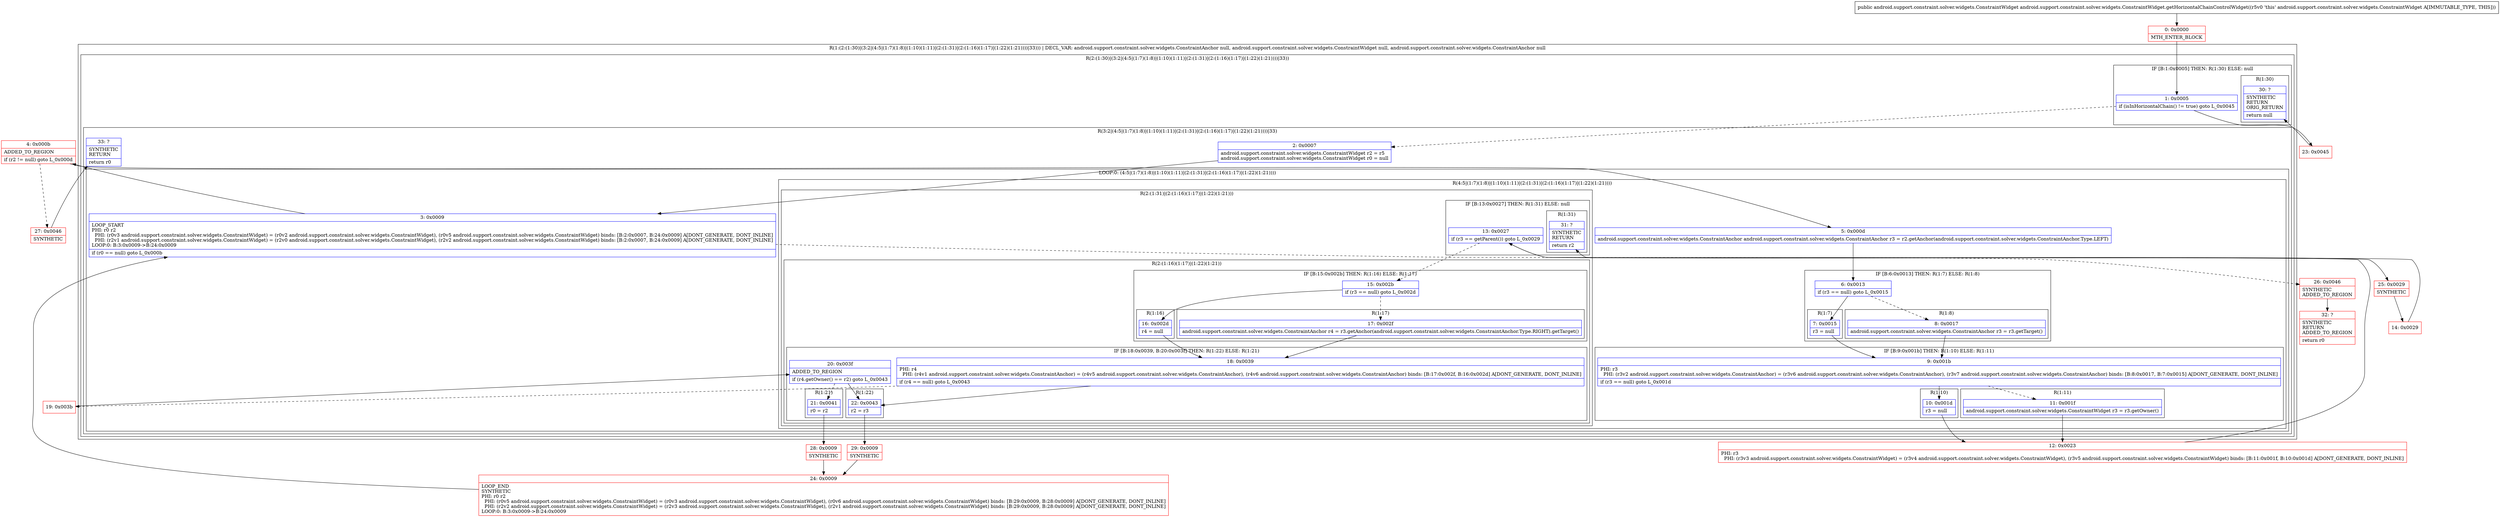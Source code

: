 digraph "CFG forandroid.support.constraint.solver.widgets.ConstraintWidget.getHorizontalChainControlWidget()Landroid\/support\/constraint\/solver\/widgets\/ConstraintWidget;" {
subgraph cluster_Region_1066435357 {
label = "R(1:(2:(1:30)|(3:2|(4:5|(1:7)(1:8)|(1:10)(1:11)|(2:(1:31)|(2:(1:16)(1:17)|(1:22)(1:21))))|33))) | DECL_VAR: android.support.constraint.solver.widgets.ConstraintAnchor null, android.support.constraint.solver.widgets.ConstraintWidget null, android.support.constraint.solver.widgets.ConstraintAnchor null\l";
node [shape=record,color=blue];
subgraph cluster_Region_1524462764 {
label = "R(2:(1:30)|(3:2|(4:5|(1:7)(1:8)|(1:10)(1:11)|(2:(1:31)|(2:(1:16)(1:17)|(1:22)(1:21))))|33))";
node [shape=record,color=blue];
subgraph cluster_IfRegion_1881375469 {
label = "IF [B:1:0x0005] THEN: R(1:30) ELSE: null";
node [shape=record,color=blue];
Node_1 [shape=record,label="{1\:\ 0x0005|if (isInHorizontalChain() != true) goto L_0x0045\l}"];
subgraph cluster_Region_572516554 {
label = "R(1:30)";
node [shape=record,color=blue];
Node_30 [shape=record,label="{30\:\ ?|SYNTHETIC\lRETURN\lORIG_RETURN\l|return null\l}"];
}
}
subgraph cluster_Region_1798746162 {
label = "R(3:2|(4:5|(1:7)(1:8)|(1:10)(1:11)|(2:(1:31)|(2:(1:16)(1:17)|(1:22)(1:21))))|33)";
node [shape=record,color=blue];
Node_2 [shape=record,label="{2\:\ 0x0007|android.support.constraint.solver.widgets.ConstraintWidget r2 = r5\landroid.support.constraint.solver.widgets.ConstraintWidget r0 = null\l}"];
subgraph cluster_LoopRegion_1545804338 {
label = "LOOP:0: (4:5|(1:7)(1:8)|(1:10)(1:11)|(2:(1:31)|(2:(1:16)(1:17)|(1:22)(1:21))))";
node [shape=record,color=blue];
Node_3 [shape=record,label="{3\:\ 0x0009|LOOP_START\lPHI: r0 r2 \l  PHI: (r0v3 android.support.constraint.solver.widgets.ConstraintWidget) = (r0v2 android.support.constraint.solver.widgets.ConstraintWidget), (r0v5 android.support.constraint.solver.widgets.ConstraintWidget) binds: [B:2:0x0007, B:24:0x0009] A[DONT_GENERATE, DONT_INLINE]\l  PHI: (r2v1 android.support.constraint.solver.widgets.ConstraintWidget) = (r2v0 android.support.constraint.solver.widgets.ConstraintWidget), (r2v2 android.support.constraint.solver.widgets.ConstraintWidget) binds: [B:2:0x0007, B:24:0x0009] A[DONT_GENERATE, DONT_INLINE]\lLOOP:0: B:3:0x0009\-\>B:24:0x0009\l|if (r0 == null) goto L_0x000b\l}"];
subgraph cluster_Region_1901436255 {
label = "R(4:5|(1:7)(1:8)|(1:10)(1:11)|(2:(1:31)|(2:(1:16)(1:17)|(1:22)(1:21))))";
node [shape=record,color=blue];
Node_5 [shape=record,label="{5\:\ 0x000d|android.support.constraint.solver.widgets.ConstraintAnchor android.support.constraint.solver.widgets.ConstraintAnchor r3 = r2.getAnchor(android.support.constraint.solver.widgets.ConstraintAnchor.Type.LEFT)\l}"];
subgraph cluster_IfRegion_845012582 {
label = "IF [B:6:0x0013] THEN: R(1:7) ELSE: R(1:8)";
node [shape=record,color=blue];
Node_6 [shape=record,label="{6\:\ 0x0013|if (r3 == null) goto L_0x0015\l}"];
subgraph cluster_Region_1101298313 {
label = "R(1:7)";
node [shape=record,color=blue];
Node_7 [shape=record,label="{7\:\ 0x0015|r3 = null\l}"];
}
subgraph cluster_Region_1324082100 {
label = "R(1:8)";
node [shape=record,color=blue];
Node_8 [shape=record,label="{8\:\ 0x0017|android.support.constraint.solver.widgets.ConstraintAnchor r3 = r3.getTarget()\l}"];
}
}
subgraph cluster_IfRegion_430706687 {
label = "IF [B:9:0x001b] THEN: R(1:10) ELSE: R(1:11)";
node [shape=record,color=blue];
Node_9 [shape=record,label="{9\:\ 0x001b|PHI: r3 \l  PHI: (r3v2 android.support.constraint.solver.widgets.ConstraintAnchor) = (r3v6 android.support.constraint.solver.widgets.ConstraintAnchor), (r3v7 android.support.constraint.solver.widgets.ConstraintAnchor) binds: [B:8:0x0017, B:7:0x0015] A[DONT_GENERATE, DONT_INLINE]\l|if (r3 == null) goto L_0x001d\l}"];
subgraph cluster_Region_1507875391 {
label = "R(1:10)";
node [shape=record,color=blue];
Node_10 [shape=record,label="{10\:\ 0x001d|r3 = null\l}"];
}
subgraph cluster_Region_93460997 {
label = "R(1:11)";
node [shape=record,color=blue];
Node_11 [shape=record,label="{11\:\ 0x001f|android.support.constraint.solver.widgets.ConstraintWidget r3 = r3.getOwner()\l}"];
}
}
subgraph cluster_Region_686121074 {
label = "R(2:(1:31)|(2:(1:16)(1:17)|(1:22)(1:21)))";
node [shape=record,color=blue];
subgraph cluster_IfRegion_1153284969 {
label = "IF [B:13:0x0027] THEN: R(1:31) ELSE: null";
node [shape=record,color=blue];
Node_13 [shape=record,label="{13\:\ 0x0027|if (r3 == getParent()) goto L_0x0029\l}"];
subgraph cluster_Region_187479967 {
label = "R(1:31)";
node [shape=record,color=blue];
Node_31 [shape=record,label="{31\:\ ?|SYNTHETIC\lRETURN\l|return r2\l}"];
}
}
subgraph cluster_Region_423187084 {
label = "R(2:(1:16)(1:17)|(1:22)(1:21))";
node [shape=record,color=blue];
subgraph cluster_IfRegion_1620272547 {
label = "IF [B:15:0x002b] THEN: R(1:16) ELSE: R(1:17)";
node [shape=record,color=blue];
Node_15 [shape=record,label="{15\:\ 0x002b|if (r3 == null) goto L_0x002d\l}"];
subgraph cluster_Region_706068319 {
label = "R(1:16)";
node [shape=record,color=blue];
Node_16 [shape=record,label="{16\:\ 0x002d|r4 = null\l}"];
}
subgraph cluster_Region_1216869620 {
label = "R(1:17)";
node [shape=record,color=blue];
Node_17 [shape=record,label="{17\:\ 0x002f|android.support.constraint.solver.widgets.ConstraintAnchor r4 = r3.getAnchor(android.support.constraint.solver.widgets.ConstraintAnchor.Type.RIGHT).getTarget()\l}"];
}
}
subgraph cluster_IfRegion_1438986728 {
label = "IF [B:18:0x0039, B:20:0x003f] THEN: R(1:22) ELSE: R(1:21)";
node [shape=record,color=blue];
Node_18 [shape=record,label="{18\:\ 0x0039|PHI: r4 \l  PHI: (r4v1 android.support.constraint.solver.widgets.ConstraintAnchor) = (r4v5 android.support.constraint.solver.widgets.ConstraintAnchor), (r4v6 android.support.constraint.solver.widgets.ConstraintAnchor) binds: [B:17:0x002f, B:16:0x002d] A[DONT_GENERATE, DONT_INLINE]\l|if (r4 == null) goto L_0x0043\l}"];
Node_20 [shape=record,label="{20\:\ 0x003f|ADDED_TO_REGION\l|if (r4.getOwner() == r2) goto L_0x0043\l}"];
subgraph cluster_Region_592372683 {
label = "R(1:22)";
node [shape=record,color=blue];
Node_22 [shape=record,label="{22\:\ 0x0043|r2 = r3\l}"];
}
subgraph cluster_Region_21086240 {
label = "R(1:21)";
node [shape=record,color=blue];
Node_21 [shape=record,label="{21\:\ 0x0041|r0 = r2\l}"];
}
}
}
}
}
}
Node_33 [shape=record,label="{33\:\ ?|SYNTHETIC\lRETURN\l|return r0\l}"];
}
}
}
Node_0 [shape=record,color=red,label="{0\:\ 0x0000|MTH_ENTER_BLOCK\l}"];
Node_4 [shape=record,color=red,label="{4\:\ 0x000b|ADDED_TO_REGION\l|if (r2 != null) goto L_0x000d\l}"];
Node_12 [shape=record,color=red,label="{12\:\ 0x0023|PHI: r3 \l  PHI: (r3v3 android.support.constraint.solver.widgets.ConstraintWidget) = (r3v4 android.support.constraint.solver.widgets.ConstraintWidget), (r3v5 android.support.constraint.solver.widgets.ConstraintWidget) binds: [B:11:0x001f, B:10:0x001d] A[DONT_GENERATE, DONT_INLINE]\l}"];
Node_14 [shape=record,color=red,label="{14\:\ 0x0029}"];
Node_19 [shape=record,color=red,label="{19\:\ 0x003b}"];
Node_23 [shape=record,color=red,label="{23\:\ 0x0045}"];
Node_24 [shape=record,color=red,label="{24\:\ 0x0009|LOOP_END\lSYNTHETIC\lPHI: r0 r2 \l  PHI: (r0v5 android.support.constraint.solver.widgets.ConstraintWidget) = (r0v3 android.support.constraint.solver.widgets.ConstraintWidget), (r0v6 android.support.constraint.solver.widgets.ConstraintWidget) binds: [B:29:0x0009, B:28:0x0009] A[DONT_GENERATE, DONT_INLINE]\l  PHI: (r2v2 android.support.constraint.solver.widgets.ConstraintWidget) = (r2v3 android.support.constraint.solver.widgets.ConstraintWidget), (r2v1 android.support.constraint.solver.widgets.ConstraintWidget) binds: [B:29:0x0009, B:28:0x0009] A[DONT_GENERATE, DONT_INLINE]\lLOOP:0: B:3:0x0009\-\>B:24:0x0009\l}"];
Node_25 [shape=record,color=red,label="{25\:\ 0x0029|SYNTHETIC\l}"];
Node_26 [shape=record,color=red,label="{26\:\ 0x0046|SYNTHETIC\lADDED_TO_REGION\l}"];
Node_27 [shape=record,color=red,label="{27\:\ 0x0046|SYNTHETIC\l}"];
Node_28 [shape=record,color=red,label="{28\:\ 0x0009|SYNTHETIC\l}"];
Node_29 [shape=record,color=red,label="{29\:\ 0x0009|SYNTHETIC\l}"];
Node_32 [shape=record,color=red,label="{32\:\ ?|SYNTHETIC\lRETURN\lADDED_TO_REGION\l|return r0\l}"];
MethodNode[shape=record,label="{public android.support.constraint.solver.widgets.ConstraintWidget android.support.constraint.solver.widgets.ConstraintWidget.getHorizontalChainControlWidget((r5v0 'this' android.support.constraint.solver.widgets.ConstraintWidget A[IMMUTABLE_TYPE, THIS])) }"];
MethodNode -> Node_0;
Node_1 -> Node_2[style=dashed];
Node_1 -> Node_23;
Node_2 -> Node_3;
Node_3 -> Node_4;
Node_3 -> Node_26[style=dashed];
Node_5 -> Node_6;
Node_6 -> Node_7;
Node_6 -> Node_8[style=dashed];
Node_7 -> Node_9;
Node_8 -> Node_9;
Node_9 -> Node_10;
Node_9 -> Node_11[style=dashed];
Node_10 -> Node_12;
Node_11 -> Node_12;
Node_13 -> Node_15[style=dashed];
Node_13 -> Node_25;
Node_15 -> Node_16;
Node_15 -> Node_17[style=dashed];
Node_16 -> Node_18;
Node_17 -> Node_18;
Node_18 -> Node_19[style=dashed];
Node_18 -> Node_22;
Node_20 -> Node_21[style=dashed];
Node_20 -> Node_22;
Node_22 -> Node_29;
Node_21 -> Node_28;
Node_0 -> Node_1;
Node_4 -> Node_5;
Node_4 -> Node_27[style=dashed];
Node_12 -> Node_13;
Node_14 -> Node_31;
Node_19 -> Node_20;
Node_23 -> Node_30;
Node_24 -> Node_3;
Node_25 -> Node_14;
Node_26 -> Node_32;
Node_27 -> Node_33;
Node_28 -> Node_24;
Node_29 -> Node_24;
}

